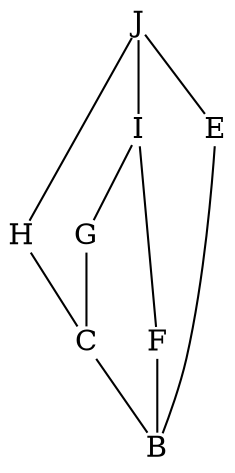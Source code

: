 digraph BundleClosure__Taxonomy {
    rankdir = BT

    I [
        fontsize = 14,
        shape = plain,
        label = I
    ]

    J [
        fontsize = 14,
        shape = plain,
        label = J
    ]

    G [
        fontsize = 14,
        shape = plain,
        label = G
    ]

    H [
        fontsize = 14,
        shape = plain,
        label = H
    ]

    C [
        fontsize = 14,
        shape = plain,
        label = C
    ]

    E [
        fontsize = 14,
        shape = plain,
        label = E
    ]

    F [
        fontsize = 14,
        shape = plain,
        label = F
    ]

    B [
        fontsize = 14,
        shape = plain,
        label = B
    ]

    I -> J [
        arrowhead = none,
        fontsize = 8
    ]

    G -> I [
        arrowhead = none,
        fontsize = 8
    ]

    H -> J [
        arrowhead = none,
        fontsize = 8
    ]

    C -> G [
        arrowhead = none,
        fontsize = 8
    ]

    C -> H [
        arrowhead = none,
        fontsize = 8
    ]

    E -> J [
        arrowhead = none,
        fontsize = 8
    ]

    F -> I [
        arrowhead = none,
        fontsize = 8
    ]

    B -> C [
        arrowhead = none,
        fontsize = 8
    ]

    B -> E [
        arrowhead = none,
        fontsize = 8
    ]

    B -> F [
        arrowhead = none,
        fontsize = 8
    ]
}
